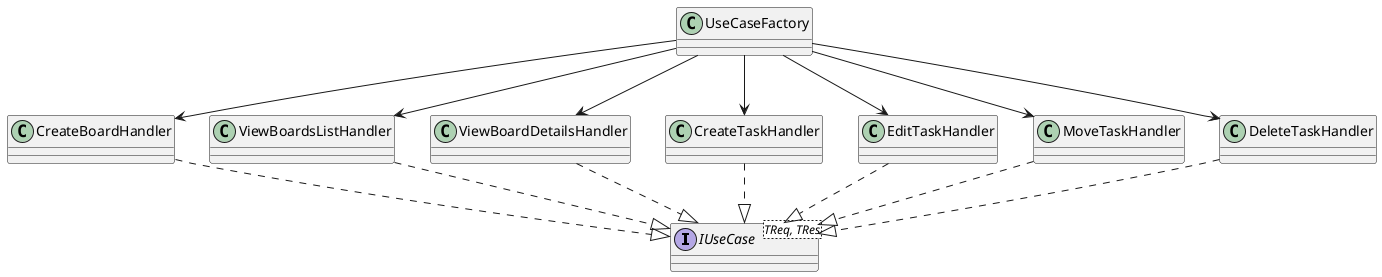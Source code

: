 @startuml
' Overview of use case handlers and the factory

interface IUseCase<TReq, TRes>
class UseCaseFactory

class CreateBoardHandler
class ViewBoardsListHandler
class ViewBoardDetailsHandler
class CreateTaskHandler
class EditTaskHandler
class MoveTaskHandler
class DeleteTaskHandler

UseCaseFactory --> CreateBoardHandler
UseCaseFactory --> ViewBoardsListHandler
UseCaseFactory --> ViewBoardDetailsHandler
UseCaseFactory --> CreateTaskHandler
UseCaseFactory --> EditTaskHandler
UseCaseFactory --> MoveTaskHandler
UseCaseFactory --> DeleteTaskHandler

CreateBoardHandler ..|> IUseCase
ViewBoardsListHandler ..|> IUseCase
ViewBoardDetailsHandler ..|> IUseCase
CreateTaskHandler ..|> IUseCase
EditTaskHandler ..|> IUseCase
MoveTaskHandler ..|> IUseCase
DeleteTaskHandler ..|> IUseCase

@enduml
